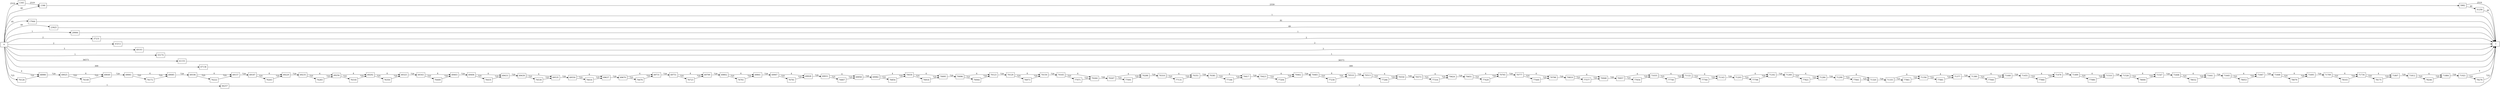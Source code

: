 digraph {
	graph [rankdir=LR]
	node [shape=rectangle]
	1345 -> 1346 [label=2519]
	1346 -> 5982 [label=2559]
	5982 -> 1 [label=2519]
	5982 -> 31250 [label=40]
	17944 -> 1 [label=81]
	23925 -> 1 [label=49]
	29906 -> 1 [label=1]
	31250 -> 1 [label=40]
	37231 -> 1 [label=2]
	43212 -> 1 [label=2]
	49193 -> 1 [label=3]
	55174 -> 1 [label=1]
	61155 -> 1 [label=36573]
	67136 -> 1 [label=309]
	68980 -> 69025 [label=729]
	69025 -> 69049 [label=4]
	69025 -> 76149 [label=725]
	69049 -> 69061 [label=729]
	69061 -> 69085 [label=4]
	69061 -> 76172 [label=725]
	69085 -> 69106 [label=729]
	69106 -> 69157 [label=4]
	69106 -> 76222 [label=725]
	69157 -> 69187 [label=729]
	69187 -> 69229 [label=4]
	69187 -> 76263 [label=725]
	69229 -> 69235 [label=729]
	69235 -> 69256 [label=4]
	69235 -> 76283 [label=725]
	69256 -> 69292 [label=4]
	69256 -> 76318 [label=725]
	69292 -> 69325 [label=4]
	69292 -> 76350 [label=725]
	69325 -> 69343 [label=729]
	69343 -> 69403 [label=4]
	69343 -> 76409 [label=725]
	69403 -> 69406 [label=729]
	69406 -> 69433 [label=4]
	69406 -> 76435 [label=725]
	69433 -> 69439 [label=729]
	69439 -> 69535 [label=4]
	69439 -> 76530 [label=725]
	69535 -> 69550 [label=729]
	69550 -> 69637 [label=4]
	69550 -> 76616 [label=725]
	69637 -> 69670 [label=729]
	69670 -> 69731 [label=4]
	69670 -> 76676 [label=725]
	69731 -> 69751 [label=729]
	69751 -> 69799 [label=4]
	69751 -> 76723 [label=725]
	69799 -> 69802 [label=729]
	69802 -> 69841 [label=4]
	69802 -> 76761 [label=725]
	69841 -> 69907 [label=729]
	69907 -> 69928 [label=4]
	69907 -> 76781 [label=725]
	69928 -> 69931 [label=729]
	69931 -> 69958 [label=4]
	69931 -> 76807 [label=725]
	69958 -> 69982 [label=729]
	69982 -> 70030 [label=4]
	69982 -> 76854 [label=725]
	70030 -> 70095 [label=4]
	70030 -> 76918 [label=725]
	70095 -> 70096 [label=729]
	70096 -> 70123 [label=4]
	70096 -> 76944 [label=725]
	70123 -> 70129 [label=729]
	70129 -> 70159 [label=4]
	70129 -> 76973 [label=725]
	70159 -> 70165 [label=729]
	70165 -> 70264 [label=4]
	70165 -> 77071 [label=725]
	70264 -> 70267 [label=729]
	70267 -> 70288 [label=4]
	70267 -> 77091 [label=725]
	70288 -> 70310 [label=729]
	70310 -> 70351 [label=4]
	70310 -> 77131 [label=725]
	70351 -> 70381 [label=729]
	70381 -> 70417 [label=4]
	70381 -> 77166 [label=725]
	70417 -> 70423 [label=729]
	70423 -> 70462 [label=4]
	70423 -> 77204 [label=725]
	70462 -> 70483 [label=729]
	70483 -> 70510 [label=4]
	70483 -> 77230 [label=725]
	70510 -> 70513 [label=729]
	70513 -> 70550 [label=4]
	70513 -> 77266 [label=725]
	70550 -> 70573 [label=729]
	70573 -> 70624 [label=4]
	70573 -> 77316 [label=725]
	70624 -> 70651 [label=729]
	70651 -> 70765 [label=4]
	70651 -> 77429 [label=725]
	70765 -> 70777 [label=729]
	70777 -> 70798 [label=4]
	70777 -> 77449 [label=725]
	70798 -> 70819 [label=729]
	70819 -> 70948 [label=4]
	70819 -> 77577 [label=725]
	70948 -> 70957 [label=729]
	70957 -> 71035 [label=4]
	70957 -> 77654 [label=725]
	71035 -> 71122 [label=4]
	71035 -> 77740 [label=725]
	71122 -> 71143 [label=4]
	71122 -> 77760 [label=725]
	71143 -> 71203 [label=729]
	71203 -> 71242 [label=4]
	71203 -> 77798 [label=725]
	71242 -> 71260 [label=729]
	71260 -> 71284 [label=4]
	71260 -> 77821 [label=725]
	71284 -> 71299 [label=729]
	71299 -> 71320 [label=4]
	71299 -> 77841 [label=725]
	71320 -> 71335 [label=729]
	71335 -> 71356 [label=4]
	71335 -> 77861 [label=725]
	71356 -> 71377 [label=4]
	71356 -> 77881 [label=725]
	71377 -> 71380 [label=729]
	71380 -> 71440 [label=4]
	71380 -> 77940 [label=725]
	71440 -> 71455 [label=729]
	71455 -> 71476 [label=4]
	71455 -> 77960 [label=725]
	71476 -> 71489 [label=729]
	71489 -> 71510 [label=4]
	71489 -> 77980 [label=725]
	71510 -> 71526 [label=729]
	71526 -> 71547 [label=4]
	71526 -> 78000 [label=725]
	71547 -> 71608 [label=729]
	71608 -> 71641 [label=4]
	71608 -> 78032 [label=725]
	71641 -> 71645 [label=729]
	71645 -> 71667 [label=4]
	71645 -> 78053 [label=725]
	71667 -> 71668 [label=729]
	71668 -> 71695 [label=4]
	71668 -> 78079 [label=725]
	71695 -> 71709 [label=729]
	71709 -> 71734 [label=4]
	71709 -> 78103 [label=725]
	71734 -> 71807 [label=4]
	71734 -> 78175 [label=725]
	71807 -> 71812 [label=729]
	71812 -> 71884 [label=4]
	71812 -> 78246 [label=725]
	71884 -> 71921 [label=729]
	71921 -> 1 [label=4]
	71921 -> 78276 [label=725]
	76126 -> 68980 [label=725]
	76149 -> 69049 [label=725]
	76172 -> 69085 [label=725]
	76222 -> 69157 [label=725]
	76263 -> 69229 [label=725]
	76283 -> 69256 [label=725]
	76318 -> 69292 [label=725]
	76350 -> 69325 [label=725]
	76409 -> 69403 [label=725]
	76435 -> 69433 [label=725]
	76530 -> 69535 [label=725]
	76616 -> 69637 [label=725]
	76676 -> 69731 [label=725]
	76723 -> 69799 [label=725]
	76761 -> 69841 [label=725]
	76781 -> 69928 [label=725]
	76807 -> 69958 [label=725]
	76854 -> 70030 [label=725]
	76918 -> 70095 [label=725]
	76944 -> 70123 [label=725]
	76973 -> 70159 [label=725]
	77071 -> 70264 [label=725]
	77091 -> 70288 [label=725]
	77131 -> 70351 [label=725]
	77166 -> 70417 [label=725]
	77204 -> 70462 [label=725]
	77230 -> 70510 [label=725]
	77266 -> 70550 [label=725]
	77316 -> 70624 [label=725]
	77429 -> 70765 [label=725]
	77449 -> 70798 [label=725]
	77577 -> 70948 [label=725]
	77654 -> 71035 [label=725]
	77740 -> 71122 [label=725]
	77760 -> 71143 [label=725]
	77798 -> 71242 [label=725]
	77821 -> 71284 [label=725]
	77841 -> 71320 [label=725]
	77861 -> 71356 [label=725]
	77881 -> 71377 [label=725]
	77940 -> 71440 [label=725]
	77960 -> 71476 [label=725]
	77980 -> 71510 [label=725]
	78000 -> 71547 [label=725]
	78032 -> 71641 [label=725]
	78053 -> 71667 [label=725]
	78079 -> 71695 [label=725]
	78103 -> 71734 [label=725]
	78175 -> 71807 [label=725]
	78246 -> 71884 [label=725]
	78276 -> 1 [label=725]
	84257 -> 1 [label=1]
	0 -> 1346 [label=40]
	0 -> 1345 [label=2519]
	0 -> 1 [label=1]
	0 -> 17944 [label=81]
	0 -> 23925 [label=49]
	0 -> 29906 [label=1]
	0 -> 37231 [label=2]
	0 -> 43212 [label=2]
	0 -> 49193 [label=3]
	0 -> 55174 [label=1]
	0 -> 61155 [label=36573]
	0 -> 67136 [label=309]
	0 -> 68980 [label=4]
	0 -> 76126 [label=725]
	0 -> 84257 [label=1]
}
